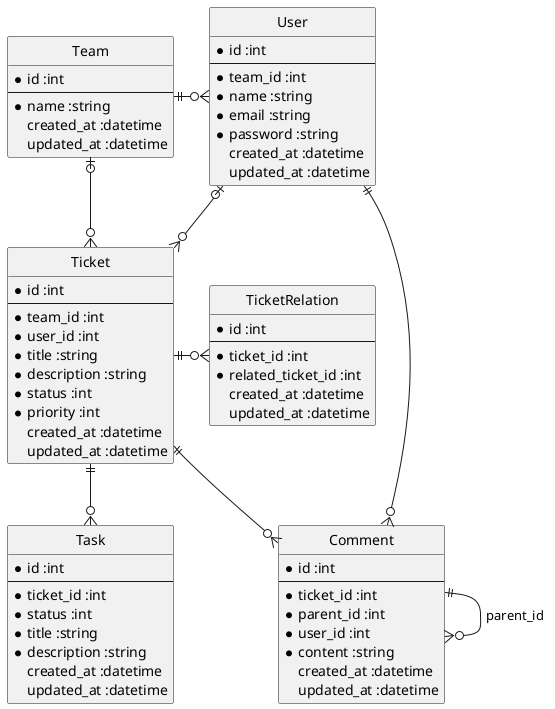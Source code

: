 @startuml erd
hide circle
' skinparam linetype ortho


entity Team {
  * id :int
  --
  * name :string
  created_at :datetime
  updated_at :datetime
}

entity User {
  * id :int
  --
  * team_id :int
  * name :string
  * email :string
  * password :string
  created_at :datetime
  updated_at :datetime
}

entity Ticket {
  * id :int
  --
  * team_id :int
  * user_id :int
  * title :string
  * description :string
  * status :int
  * priority :int
  created_at :datetime
  updated_at :datetime
}

entity Task {
  * id :int
  --
  * ticket_id :int
  * status :int
  * title :string
  * description :string
  created_at :datetime
  updated_at :datetime
}

entity Comment {
  * id :int
  --
  * ticket_id :int
  * parent_id :int
  * user_id :int
  * content :string
  created_at :datetime
  updated_at :datetime
}

entity TicketRelation {
  * id :int
  --
  * ticket_id :int
  * related_ticket_id :int
  created_at :datetime
  updated_at :datetime
}

Ticket ||--o{ Task
Ticket ||--o{ Comment
Comment ||--o{ Comment : parent_id
Comment }o--|| User
User |o--o{ Ticket
Team ||-o{ User
Team |o--o{ Ticket
Ticket ||-o{ TicketRelation


@enduml